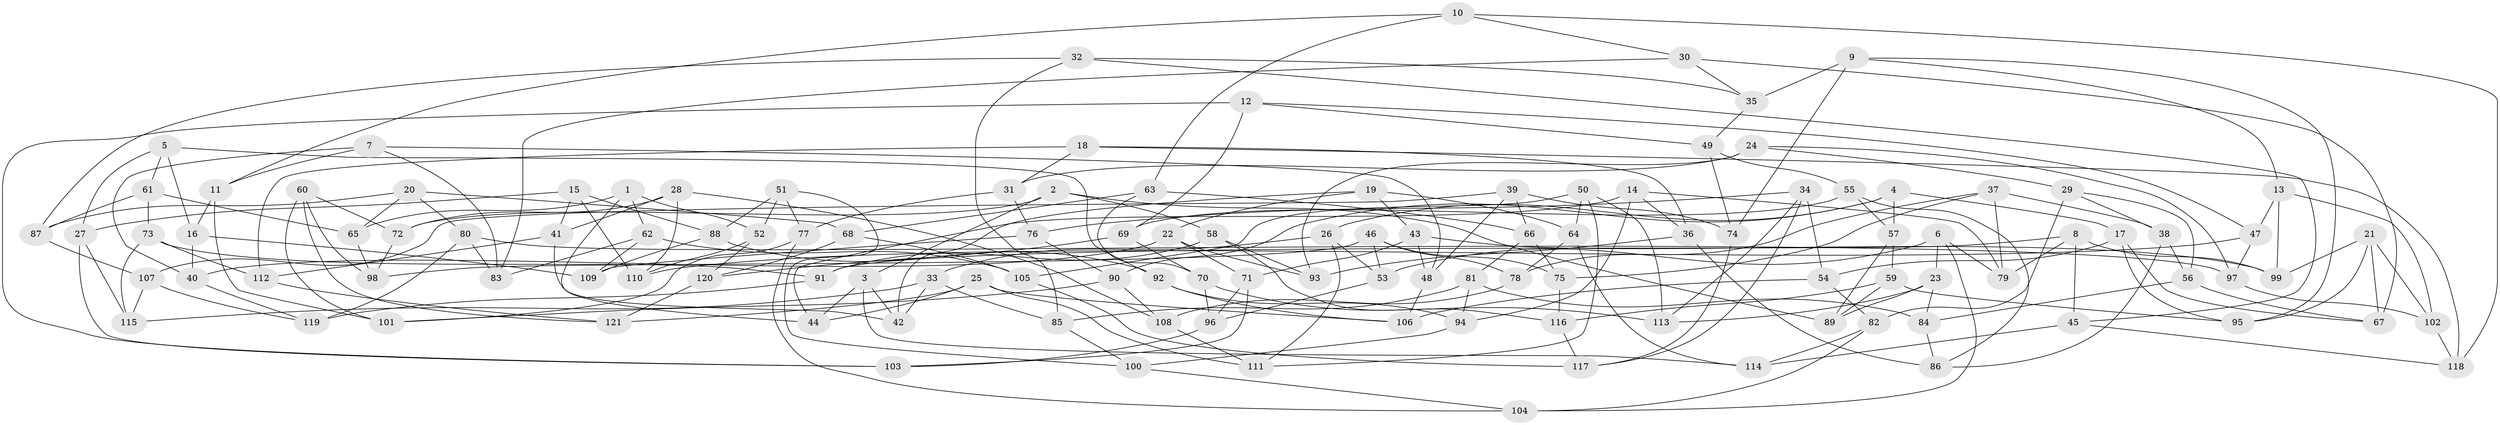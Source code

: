 // Generated by graph-tools (version 1.1) at 2025/38/03/09/25 02:38:16]
// undirected, 121 vertices, 242 edges
graph export_dot {
graph [start="1"]
  node [color=gray90,style=filled];
  1;
  2;
  3;
  4;
  5;
  6;
  7;
  8;
  9;
  10;
  11;
  12;
  13;
  14;
  15;
  16;
  17;
  18;
  19;
  20;
  21;
  22;
  23;
  24;
  25;
  26;
  27;
  28;
  29;
  30;
  31;
  32;
  33;
  34;
  35;
  36;
  37;
  38;
  39;
  40;
  41;
  42;
  43;
  44;
  45;
  46;
  47;
  48;
  49;
  50;
  51;
  52;
  53;
  54;
  55;
  56;
  57;
  58;
  59;
  60;
  61;
  62;
  63;
  64;
  65;
  66;
  67;
  68;
  69;
  70;
  71;
  72;
  73;
  74;
  75;
  76;
  77;
  78;
  79;
  80;
  81;
  82;
  83;
  84;
  85;
  86;
  87;
  88;
  89;
  90;
  91;
  92;
  93;
  94;
  95;
  96;
  97;
  98;
  99;
  100;
  101;
  102;
  103;
  104;
  105;
  106;
  107;
  108;
  109;
  110;
  111;
  112;
  113;
  114;
  115;
  116;
  117;
  118;
  119;
  120;
  121;
  1 -- 52;
  1 -- 44;
  1 -- 65;
  1 -- 62;
  2 -- 3;
  2 -- 89;
  2 -- 58;
  2 -- 72;
  3 -- 42;
  3 -- 114;
  3 -- 44;
  4 -- 17;
  4 -- 26;
  4 -- 57;
  4 -- 90;
  5 -- 92;
  5 -- 61;
  5 -- 27;
  5 -- 16;
  6 -- 53;
  6 -- 79;
  6 -- 104;
  6 -- 23;
  7 -- 40;
  7 -- 48;
  7 -- 11;
  7 -- 83;
  8 -- 45;
  8 -- 79;
  8 -- 91;
  8 -- 99;
  9 -- 35;
  9 -- 74;
  9 -- 13;
  9 -- 95;
  10 -- 118;
  10 -- 11;
  10 -- 30;
  10 -- 63;
  11 -- 101;
  11 -- 16;
  12 -- 49;
  12 -- 69;
  12 -- 47;
  12 -- 103;
  13 -- 102;
  13 -- 47;
  13 -- 99;
  14 -- 36;
  14 -- 44;
  14 -- 94;
  14 -- 79;
  15 -- 27;
  15 -- 88;
  15 -- 110;
  15 -- 41;
  16 -- 109;
  16 -- 40;
  17 -- 95;
  17 -- 54;
  17 -- 67;
  18 -- 31;
  18 -- 118;
  18 -- 112;
  18 -- 36;
  19 -- 43;
  19 -- 42;
  19 -- 64;
  19 -- 22;
  20 -- 80;
  20 -- 65;
  20 -- 87;
  20 -- 68;
  21 -- 102;
  21 -- 95;
  21 -- 67;
  21 -- 99;
  22 -- 40;
  22 -- 71;
  22 -- 93;
  23 -- 113;
  23 -- 84;
  23 -- 89;
  24 -- 97;
  24 -- 31;
  24 -- 93;
  24 -- 29;
  25 -- 111;
  25 -- 106;
  25 -- 44;
  25 -- 121;
  26 -- 111;
  26 -- 53;
  26 -- 33;
  27 -- 103;
  27 -- 115;
  28 -- 108;
  28 -- 110;
  28 -- 41;
  28 -- 72;
  29 -- 56;
  29 -- 38;
  29 -- 82;
  30 -- 35;
  30 -- 83;
  30 -- 67;
  31 -- 76;
  31 -- 77;
  32 -- 85;
  32 -- 87;
  32 -- 45;
  32 -- 35;
  33 -- 115;
  33 -- 42;
  33 -- 85;
  34 -- 113;
  34 -- 54;
  34 -- 117;
  34 -- 76;
  35 -- 49;
  36 -- 86;
  36 -- 93;
  37 -- 79;
  37 -- 38;
  37 -- 75;
  37 -- 78;
  38 -- 56;
  38 -- 86;
  39 -- 48;
  39 -- 66;
  39 -- 107;
  39 -- 74;
  40 -- 119;
  41 -- 42;
  41 -- 112;
  43 -- 71;
  43 -- 99;
  43 -- 48;
  45 -- 118;
  45 -- 114;
  46 -- 78;
  46 -- 98;
  46 -- 53;
  46 -- 75;
  47 -- 110;
  47 -- 97;
  48 -- 106;
  49 -- 55;
  49 -- 74;
  50 -- 64;
  50 -- 105;
  50 -- 113;
  50 -- 111;
  51 -- 88;
  51 -- 77;
  51 -- 52;
  51 -- 100;
  52 -- 120;
  52 -- 110;
  53 -- 96;
  54 -- 82;
  54 -- 106;
  55 -- 86;
  55 -- 69;
  55 -- 57;
  56 -- 67;
  56 -- 84;
  57 -- 89;
  57 -- 59;
  58 -- 93;
  58 -- 116;
  58 -- 91;
  59 -- 89;
  59 -- 95;
  59 -- 116;
  60 -- 101;
  60 -- 121;
  60 -- 98;
  60 -- 72;
  61 -- 87;
  61 -- 65;
  61 -- 73;
  62 -- 105;
  62 -- 83;
  62 -- 109;
  63 -- 66;
  63 -- 70;
  63 -- 68;
  64 -- 78;
  64 -- 114;
  65 -- 98;
  66 -- 81;
  66 -- 75;
  68 -- 105;
  68 -- 120;
  69 -- 120;
  69 -- 70;
  70 -- 96;
  70 -- 113;
  71 -- 96;
  71 -- 103;
  72 -- 98;
  73 -- 91;
  73 -- 112;
  73 -- 115;
  74 -- 117;
  75 -- 116;
  76 -- 109;
  76 -- 90;
  77 -- 104;
  77 -- 101;
  78 -- 108;
  80 -- 119;
  80 -- 83;
  80 -- 97;
  81 -- 94;
  81 -- 85;
  81 -- 84;
  82 -- 104;
  82 -- 114;
  84 -- 86;
  85 -- 100;
  87 -- 107;
  88 -- 92;
  88 -- 109;
  90 -- 101;
  90 -- 108;
  91 -- 119;
  92 -- 94;
  92 -- 106;
  94 -- 100;
  96 -- 103;
  97 -- 102;
  100 -- 104;
  102 -- 118;
  105 -- 117;
  107 -- 119;
  107 -- 115;
  108 -- 111;
  112 -- 121;
  116 -- 117;
  120 -- 121;
}
